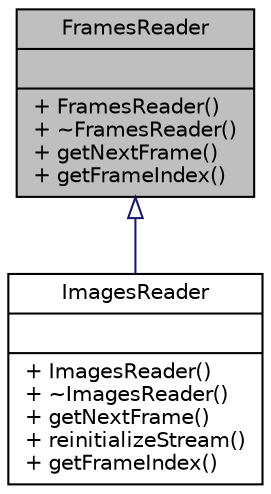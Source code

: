 digraph "FramesReader"
{
  edge [fontname="Helvetica",fontsize="10",labelfontname="Helvetica",labelfontsize="10"];
  node [fontname="Helvetica",fontsize="10",shape=record];
  Node1 [label="{FramesReader\n||+ FramesReader()\l+ ~FramesReader()\l+ getNextFrame()\l+ getFrameIndex()\l}",height=0.2,width=0.4,color="black", fillcolor="grey75", style="filled", fontcolor="black"];
  Node1 -> Node2 [dir="back",color="midnightblue",fontsize="10",style="solid",arrowtail="onormal",fontname="Helvetica"];
  Node2 [label="{ImagesReader\n||+ ImagesReader()\l+ ~ImagesReader()\l+ getNextFrame()\l+ reinitializeStream()\l+ getFrameIndex()\l}",height=0.2,width=0.4,color="black", fillcolor="white", style="filled",URL="$classImagesReader.html",tooltip="A class for reading an image sequence stored inside a folder. "];
}
